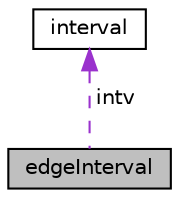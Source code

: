digraph "edgeInterval"
{
 // LATEX_PDF_SIZE
  edge [fontname="Helvetica",fontsize="10",labelfontname="Helvetica",labelfontsize="10"];
  node [fontname="Helvetica",fontsize="10",shape=record];
  Node1 [label="edgeInterval",height=0.2,width=0.4,color="black", fillcolor="grey75", style="filled", fontcolor="black",tooltip=" "];
  Node2 -> Node1 [dir="back",color="darkorchid3",fontsize="10",style="dashed",label=" intv" ,fontname="Helvetica"];
  Node2 [label="interval",height=0.2,width=0.4,color="black", fillcolor="white", style="filled",URL="$structinterval.html",tooltip=" "];
}
